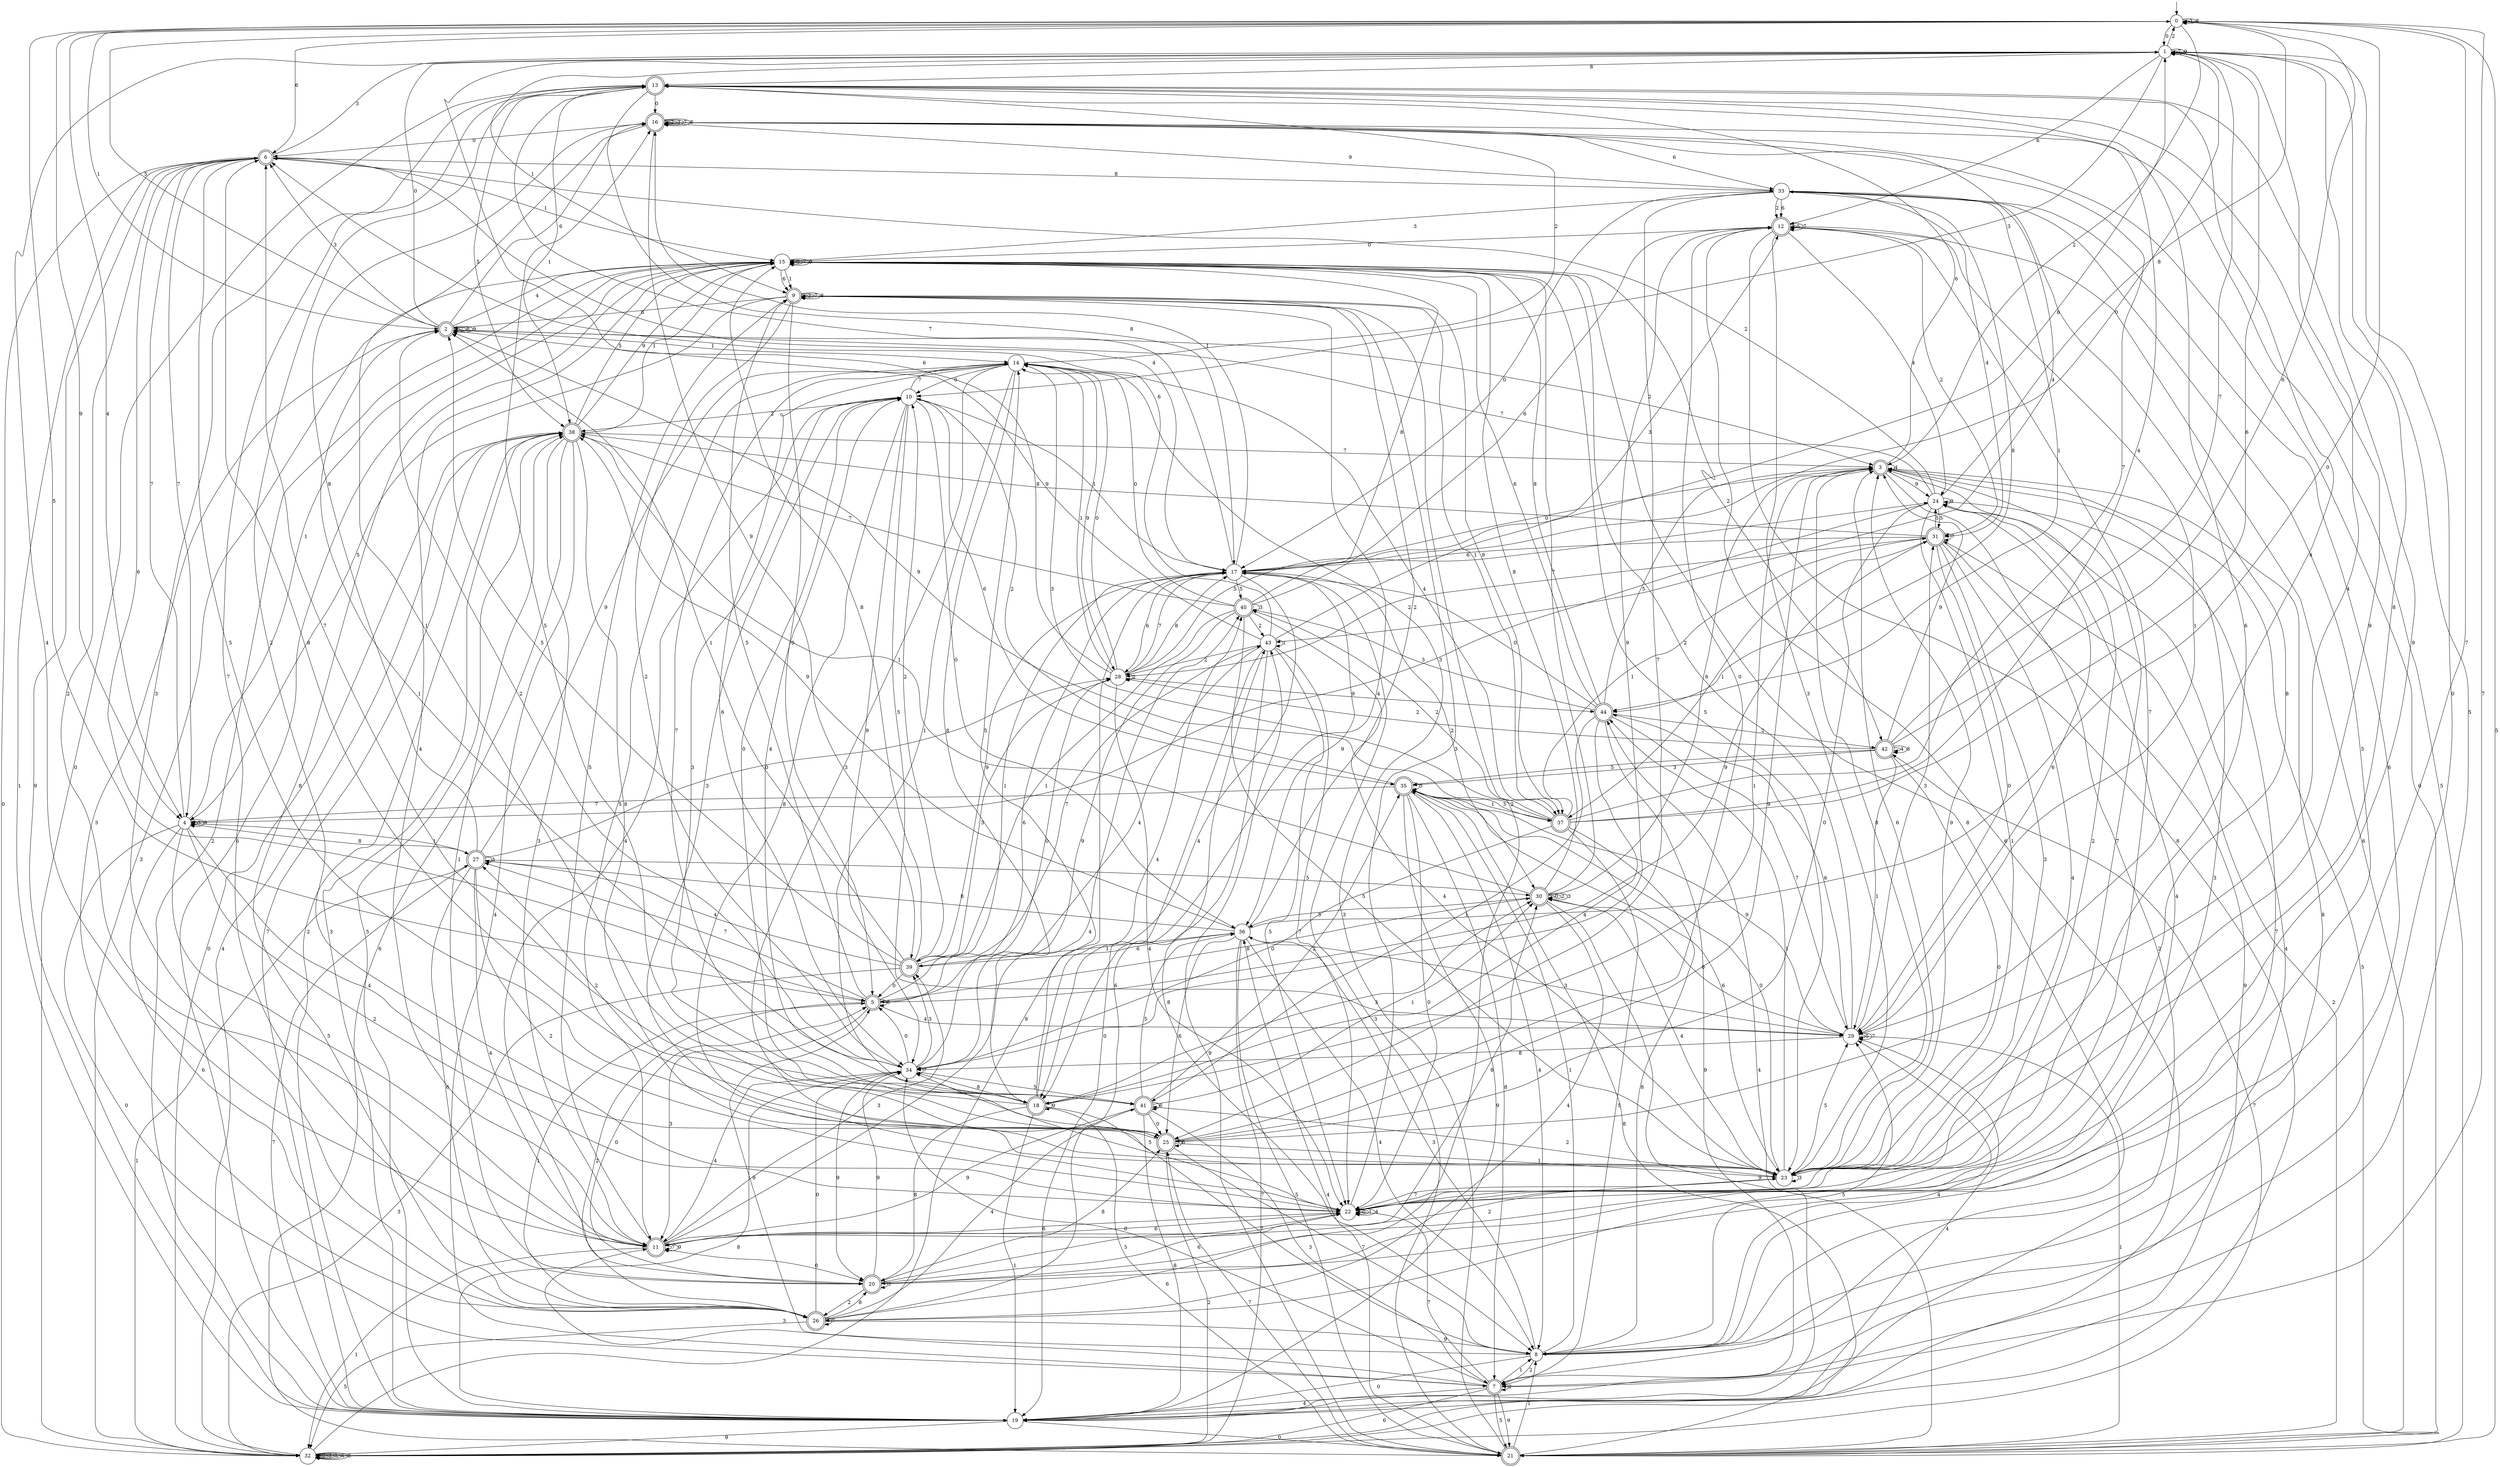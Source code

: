 digraph g {

	s0 [shape="circle" label="0"];
	s1 [shape="circle" label="1"];
	s2 [shape="doublecircle" label="2"];
	s3 [shape="doublecircle" label="3"];
	s4 [shape="circle" label="4"];
	s5 [shape="doublecircle" label="5"];
	s6 [shape="doublecircle" label="6"];
	s7 [shape="doublecircle" label="7"];
	s8 [shape="circle" label="8"];
	s9 [shape="doublecircle" label="9"];
	s10 [shape="circle" label="10"];
	s11 [shape="doublecircle" label="11"];
	s12 [shape="doublecircle" label="12"];
	s13 [shape="doublecircle" label="13"];
	s14 [shape="circle" label="14"];
	s15 [shape="circle" label="15"];
	s16 [shape="doublecircle" label="16"];
	s17 [shape="circle" label="17"];
	s18 [shape="doublecircle" label="18"];
	s19 [shape="circle" label="19"];
	s20 [shape="doublecircle" label="20"];
	s21 [shape="doublecircle" label="21"];
	s22 [shape="circle" label="22"];
	s23 [shape="circle" label="23"];
	s24 [shape="circle" label="24"];
	s25 [shape="doublecircle" label="25"];
	s26 [shape="doublecircle" label="26"];
	s27 [shape="doublecircle" label="27"];
	s28 [shape="circle" label="28"];
	s29 [shape="circle" label="29"];
	s30 [shape="doublecircle" label="30"];
	s31 [shape="doublecircle" label="31"];
	s32 [shape="circle" label="32"];
	s33 [shape="circle" label="33"];
	s34 [shape="circle" label="34"];
	s35 [shape="doublecircle" label="35"];
	s36 [shape="circle" label="36"];
	s37 [shape="doublecircle" label="37"];
	s38 [shape="doublecircle" label="38"];
	s39 [shape="doublecircle" label="39"];
	s40 [shape="doublecircle" label="40"];
	s41 [shape="doublecircle" label="41"];
	s42 [shape="doublecircle" label="42"];
	s43 [shape="circle" label="43"];
	s44 [shape="doublecircle" label="44"];
	s0 -> s1 [label="0"];
	s0 -> s2 [label="1"];
	s0 -> s3 [label="2"];
	s0 -> s0 [label="3"];
	s0 -> s4 [label="4"];
	s0 -> s5 [label="5"];
	s0 -> s6 [label="6"];
	s0 -> s7 [label="7"];
	s0 -> s0 [label="8"];
	s0 -> s4 [label="9"];
	s1 -> s8 [label="0"];
	s1 -> s9 [label="1"];
	s1 -> s0 [label="2"];
	s1 -> s10 [label="3"];
	s1 -> s11 [label="4"];
	s1 -> s7 [label="5"];
	s1 -> s12 [label="6"];
	s1 -> s1 [label="7"];
	s1 -> s13 [label="8"];
	s1 -> s1 [label="9"];
	s2 -> s1 [label="0"];
	s2 -> s14 [label="1"];
	s2 -> s3 [label="2"];
	s2 -> s6 [label="3"];
	s2 -> s15 [label="4"];
	s2 -> s0 [label="5"];
	s2 -> s16 [label="6"];
	s2 -> s2 [label="7"];
	s2 -> s2 [label="8"];
	s2 -> s2 [label="9"];
	s3 -> s17 [label="0"];
	s3 -> s18 [label="1"];
	s3 -> s19 [label="2"];
	s3 -> s20 [label="3"];
	s3 -> s3 [label="4"];
	s3 -> s21 [label="5"];
	s3 -> s13 [label="6"];
	s3 -> s22 [label="7"];
	s3 -> s23 [label="8"];
	s3 -> s24 [label="9"];
	s4 -> s7 [label="0"];
	s4 -> s15 [label="1"];
	s4 -> s22 [label="2"];
	s4 -> s4 [label="3"];
	s4 -> s25 [label="4"];
	s4 -> s11 [label="5"];
	s4 -> s26 [label="6"];
	s4 -> s6 [label="7"];
	s4 -> s27 [label="8"];
	s4 -> s4 [label="9"];
	s5 -> s28 [label="0"];
	s5 -> s17 [label="1"];
	s5 -> s26 [label="2"];
	s5 -> s11 [label="3"];
	s5 -> s29 [label="4"];
	s5 -> s9 [label="5"];
	s5 -> s5 [label="6"];
	s5 -> s27 [label="7"];
	s5 -> s30 [label="8"];
	s5 -> s31 [label="9"];
	s6 -> s32 [label="0"];
	s6 -> s15 [label="1"];
	s6 -> s11 [label="2"];
	s6 -> s1 [label="3"];
	s6 -> s17 [label="4"];
	s6 -> s25 [label="5"];
	s6 -> s5 [label="6"];
	s6 -> s4 [label="7"];
	s6 -> s33 [label="8"];
	s6 -> s19 [label="9"];
	s7 -> s34 [label="0"];
	s7 -> s8 [label="1"];
	s7 -> s7 [label="2"];
	s7 -> s11 [label="3"];
	s7 -> s19 [label="4"];
	s7 -> s21 [label="5"];
	s7 -> s32 [label="6"];
	s7 -> s22 [label="7"];
	s7 -> s15 [label="8"];
	s7 -> s21 [label="9"];
	s8 -> s19 [label="0"];
	s8 -> s35 [label="1"];
	s8 -> s7 [label="2"];
	s8 -> s36 [label="3"];
	s8 -> s29 [label="4"];
	s8 -> s29 [label="5"];
	s8 -> s33 [label="6"];
	s8 -> s24 [label="7"];
	s8 -> s3 [label="8"];
	s8 -> s5 [label="9"];
	s9 -> s5 [label="0"];
	s9 -> s37 [label="1"];
	s9 -> s34 [label="2"];
	s9 -> s9 [label="3"];
	s9 -> s18 [label="4"];
	s9 -> s4 [label="5"];
	s9 -> s2 [label="6"];
	s9 -> s9 [label="7"];
	s9 -> s9 [label="8"];
	s9 -> s37 [label="9"];
	s10 -> s36 [label="0"];
	s10 -> s17 [label="1"];
	s10 -> s38 [label="2"];
	s10 -> s23 [label="3"];
	s10 -> s20 [label="4"];
	s10 -> s29 [label="5"];
	s10 -> s35 [label="6"];
	s10 -> s14 [label="7"];
	s10 -> s22 [label="8"];
	s10 -> s34 [label="9"];
	s11 -> s20 [label="0"];
	s11 -> s32 [label="1"];
	s11 -> s23 [label="2"];
	s11 -> s39 [label="3"];
	s11 -> s40 [label="4"];
	s11 -> s9 [label="5"];
	s11 -> s22 [label="6"];
	s11 -> s11 [label="7"];
	s11 -> s30 [label="8"];
	s11 -> s11 [label="9"];
	s12 -> s15 [label="0"];
	s12 -> s29 [label="1"];
	s12 -> s31 [label="2"];
	s12 -> s23 [label="3"];
	s12 -> s24 [label="4"];
	s12 -> s12 [label="5"];
	s12 -> s32 [label="6"];
	s12 -> s12 [label="7"];
	s12 -> s32 [label="8"];
	s12 -> s34 [label="9"];
	s13 -> s16 [label="0"];
	s13 -> s38 [label="1"];
	s13 -> s22 [label="2"];
	s13 -> s26 [label="3"];
	s13 -> s29 [label="4"];
	s13 -> s38 [label="5"];
	s13 -> s23 [label="6"];
	s13 -> s20 [label="7"];
	s13 -> s17 [label="8"];
	s13 -> s23 [label="9"];
	s14 -> s10 [label="0"];
	s14 -> s18 [label="1"];
	s14 -> s13 [label="2"];
	s14 -> s23 [label="3"];
	s14 -> s37 [label="4"];
	s14 -> s11 [label="5"];
	s14 -> s34 [label="6"];
	s14 -> s41 [label="7"];
	s14 -> s18 [label="8"];
	s14 -> s28 [label="9"];
	s15 -> s15 [label="0"];
	s15 -> s9 [label="1"];
	s15 -> s42 [label="2"];
	s15 -> s32 [label="3"];
	s15 -> s11 [label="4"];
	s15 -> s23 [label="5"];
	s15 -> s9 [label="6"];
	s15 -> s15 [label="7"];
	s15 -> s26 [label="8"];
	s15 -> s15 [label="9"];
	s16 -> s6 [label="0"];
	s16 -> s25 [label="1"];
	s16 -> s16 [label="2"];
	s16 -> s16 [label="3"];
	s16 -> s43 [label="4"];
	s16 -> s21 [label="5"];
	s16 -> s33 [label="6"];
	s16 -> s16 [label="7"];
	s16 -> s16 [label="8"];
	s16 -> s39 [label="9"];
	s17 -> s1 [label="0"];
	s17 -> s16 [label="1"];
	s17 -> s30 [label="2"];
	s17 -> s21 [label="3"];
	s17 -> s18 [label="4"];
	s17 -> s40 [label="5"];
	s17 -> s28 [label="6"];
	s17 -> s13 [label="7"];
	s17 -> s1 [label="8"];
	s17 -> s36 [label="9"];
	s18 -> s10 [label="0"];
	s18 -> s19 [label="1"];
	s18 -> s27 [label="2"];
	s18 -> s30 [label="3"];
	s18 -> s40 [label="4"];
	s18 -> s14 [label="5"];
	s18 -> s21 [label="6"];
	s18 -> s8 [label="7"];
	s18 -> s20 [label="8"];
	s18 -> s18 [label="9"];
	s19 -> s21 [label="0"];
	s19 -> s6 [label="1"];
	s19 -> s15 [label="2"];
	s19 -> s38 [label="3"];
	s19 -> s44 [label="4"];
	s19 -> s38 [label="5"];
	s19 -> s15 [label="6"];
	s19 -> s38 [label="7"];
	s19 -> s34 [label="8"];
	s19 -> s32 [label="9"];
	s20 -> s5 [label="0"];
	s20 -> s38 [label="1"];
	s20 -> s26 [label="2"];
	s20 -> s20 [label="3"];
	s20 -> s24 [label="4"];
	s20 -> s22 [label="5"];
	s20 -> s22 [label="6"];
	s20 -> s0 [label="7"];
	s20 -> s25 [label="8"];
	s20 -> s34 [label="9"];
	s21 -> s16 [label="0"];
	s21 -> s8 [label="1"];
	s21 -> s31 [label="2"];
	s21 -> s14 [label="3"];
	s21 -> s36 [label="4"];
	s21 -> s0 [label="5"];
	s21 -> s12 [label="6"];
	s21 -> s25 [label="7"];
	s21 -> s35 [label="8"];
	s21 -> s43 [label="9"];
	s22 -> s22 [label="0"];
	s22 -> s22 [label="1"];
	s22 -> s3 [label="2"];
	s22 -> s9 [label="3"];
	s22 -> s22 [label="4"];
	s22 -> s34 [label="5"];
	s22 -> s11 [label="6"];
	s22 -> s12 [label="7"];
	s22 -> s33 [label="8"];
	s22 -> s13 [label="9"];
	s23 -> s35 [label="0"];
	s23 -> s44 [label="1"];
	s23 -> s41 [label="2"];
	s23 -> s23 [label="3"];
	s23 -> s30 [label="4"];
	s23 -> s29 [label="5"];
	s23 -> s3 [label="6"];
	s23 -> s22 [label="7"];
	s23 -> s1 [label="8"];
	s23 -> s3 [label="9"];
	s24 -> s25 [label="0"];
	s24 -> s23 [label="1"];
	s24 -> s6 [label="2"];
	s24 -> s4 [label="3"];
	s24 -> s7 [label="4"];
	s24 -> s31 [label="5"];
	s24 -> s29 [label="6"];
	s24 -> s2 [label="7"];
	s24 -> s0 [label="8"];
	s24 -> s24 [label="9"];
	s25 -> s12 [label="0"];
	s25 -> s23 [label="1"];
	s25 -> s32 [label="2"];
	s25 -> s10 [label="3"];
	s25 -> s1 [label="4"];
	s25 -> s16 [label="5"];
	s25 -> s25 [label="6"];
	s25 -> s8 [label="7"];
	s25 -> s6 [label="8"];
	s25 -> s3 [label="9"];
	s26 -> s34 [label="0"];
	s26 -> s5 [label="1"];
	s26 -> s9 [label="2"];
	s26 -> s2 [label="3"];
	s26 -> s41 [label="4"];
	s26 -> s32 [label="5"];
	s26 -> s43 [label="6"];
	s26 -> s26 [label="7"];
	s26 -> s20 [label="8"];
	s26 -> s8 [label="9"];
	s27 -> s28 [label="0"];
	s27 -> s4 [label="1"];
	s27 -> s22 [label="2"];
	s27 -> s27 [label="3"];
	s27 -> s11 [label="4"];
	s27 -> s30 [label="5"];
	s27 -> s26 [label="6"];
	s27 -> s19 [label="7"];
	s27 -> s16 [label="8"];
	s27 -> s14 [label="9"];
	s28 -> s14 [label="0"];
	s28 -> s14 [label="1"];
	s28 -> s28 [label="2"];
	s28 -> s39 [label="3"];
	s28 -> s22 [label="4"];
	s28 -> s24 [label="5"];
	s28 -> s1 [label="6"];
	s28 -> s17 [label="7"];
	s28 -> s17 [label="8"];
	s28 -> s44 [label="9"];
	s29 -> s30 [label="0"];
	s29 -> s21 [label="1"];
	s29 -> s15 [label="2"];
	s29 -> s31 [label="3"];
	s29 -> s19 [label="4"];
	s29 -> s29 [label="5"];
	s29 -> s44 [label="6"];
	s29 -> s29 [label="7"];
	s29 -> s34 [label="8"];
	s29 -> s35 [label="9"];
	s30 -> s30 [label="0"];
	s30 -> s38 [label="1"];
	s30 -> s30 [label="2"];
	s30 -> s30 [label="3"];
	s30 -> s26 [label="4"];
	s30 -> s36 [label="5"];
	s30 -> s3 [label="6"];
	s30 -> s15 [label="7"];
	s30 -> s15 [label="8"];
	s30 -> s21 [label="9"];
	s31 -> s29 [label="0"];
	s31 -> s37 [label="1"];
	s31 -> s28 [label="2"];
	s31 -> s23 [label="3"];
	s31 -> s22 [label="4"];
	s31 -> s24 [label="5"];
	s31 -> s17 [label="6"];
	s31 -> s31 [label="7"];
	s31 -> s38 [label="8"];
	s31 -> s19 [label="9"];
	s32 -> s13 [label="0"];
	s32 -> s27 [label="1"];
	s32 -> s32 [label="2"];
	s32 -> s32 [label="3"];
	s32 -> s38 [label="4"];
	s32 -> s32 [label="5"];
	s32 -> s32 [label="6"];
	s32 -> s42 [label="7"];
	s32 -> s32 [label="8"];
	s32 -> s17 [label="9"];
	s33 -> s17 [label="0"];
	s33 -> s44 [label="1"];
	s33 -> s12 [label="2"];
	s33 -> s15 [label="3"];
	s33 -> s31 [label="4"];
	s33 -> s26 [label="5"];
	s33 -> s12 [label="6"];
	s33 -> s25 [label="7"];
	s33 -> s44 [label="8"];
	s33 -> s16 [label="9"];
	s34 -> s5 [label="0"];
	s34 -> s2 [label="1"];
	s34 -> s2 [label="2"];
	s34 -> s39 [label="3"];
	s34 -> s11 [label="4"];
	s34 -> s41 [label="5"];
	s34 -> s17 [label="6"];
	s34 -> s34 [label="7"];
	s34 -> s18 [label="8"];
	s34 -> s20 [label="9"];
	s35 -> s22 [label="0"];
	s35 -> s37 [label="1"];
	s35 -> s10 [label="2"];
	s35 -> s37 [label="3"];
	s35 -> s8 [label="4"];
	s35 -> s35 [label="5"];
	s35 -> s23 [label="6"];
	s35 -> s4 [label="7"];
	s35 -> s7 [label="8"];
	s35 -> s19 [label="9"];
	s36 -> s0 [label="0"];
	s36 -> s39 [label="1"];
	s36 -> s9 [label="2"];
	s36 -> s29 [label="3"];
	s36 -> s8 [label="4"];
	s36 -> s21 [label="5"];
	s36 -> s25 [label="6"];
	s36 -> s32 [label="7"];
	s36 -> s27 [label="8"];
	s36 -> s38 [label="9"];
	s37 -> s34 [label="0"];
	s37 -> s31 [label="1"];
	s37 -> s40 [label="2"];
	s37 -> s14 [label="3"];
	s37 -> s13 [label="4"];
	s37 -> s7 [label="5"];
	s37 -> s1 [label="6"];
	s37 -> s16 [label="7"];
	s37 -> s8 [label="8"];
	s37 -> s2 [label="9"];
	s38 -> s32 [label="0"];
	s38 -> s15 [label="1"];
	s38 -> s19 [label="2"];
	s38 -> s11 [label="3"];
	s38 -> s7 [label="4"];
	s38 -> s15 [label="5"];
	s38 -> s21 [label="6"];
	s38 -> s3 [label="7"];
	s38 -> s23 [label="8"];
	s38 -> s15 [label="9"];
	s39 -> s5 [label="0"];
	s39 -> s2 [label="1"];
	s39 -> s10 [label="2"];
	s39 -> s32 [label="3"];
	s39 -> s27 [label="4"];
	s39 -> s2 [label="5"];
	s39 -> s36 [label="6"];
	s39 -> s43 [label="7"];
	s39 -> s15 [label="8"];
	s39 -> s17 [label="9"];
	s40 -> s14 [label="0"];
	s40 -> s39 [label="1"];
	s40 -> s43 [label="2"];
	s40 -> s40 [label="3"];
	s40 -> s23 [label="4"];
	s40 -> s23 [label="5"];
	s40 -> s12 [label="6"];
	s40 -> s38 [label="7"];
	s40 -> s15 [label="8"];
	s40 -> s34 [label="9"];
	s41 -> s25 [label="0"];
	s41 -> s30 [label="1"];
	s41 -> s35 [label="2"];
	s41 -> s7 [label="3"];
	s41 -> s10 [label="4"];
	s41 -> s36 [label="5"];
	s41 -> s41 [label="6"];
	s41 -> s6 [label="7"];
	s41 -> s19 [label="8"];
	s41 -> s11 [label="9"];
	s42 -> s23 [label="0"];
	s42 -> s29 [label="1"];
	s42 -> s28 [label="2"];
	s42 -> s35 [label="3"];
	s42 -> s42 [label="4"];
	s42 -> s35 [label="5"];
	s42 -> s0 [label="6"];
	s42 -> s1 [label="7"];
	s42 -> s42 [label="8"];
	s42 -> s3 [label="9"];
	s43 -> s19 [label="0"];
	s43 -> s43 [label="1"];
	s43 -> s28 [label="2"];
	s43 -> s12 [label="3"];
	s43 -> s5 [label="4"];
	s43 -> s22 [label="5"];
	s43 -> s6 [label="6"];
	s43 -> s22 [label="7"];
	s43 -> s8 [label="8"];
	s43 -> s2 [label="9"];
	s44 -> s17 [label="0"];
	s44 -> s41 [label="1"];
	s44 -> s42 [label="2"];
	s44 -> s40 [label="3"];
	s44 -> s18 [label="4"];
	s44 -> s3 [label="5"];
	s44 -> s15 [label="6"];
	s44 -> s29 [label="7"];
	s44 -> s15 [label="8"];
	s44 -> s19 [label="9"];

__start0 [label="" shape="none" width="0" height="0"];
__start0 -> s0;

}
